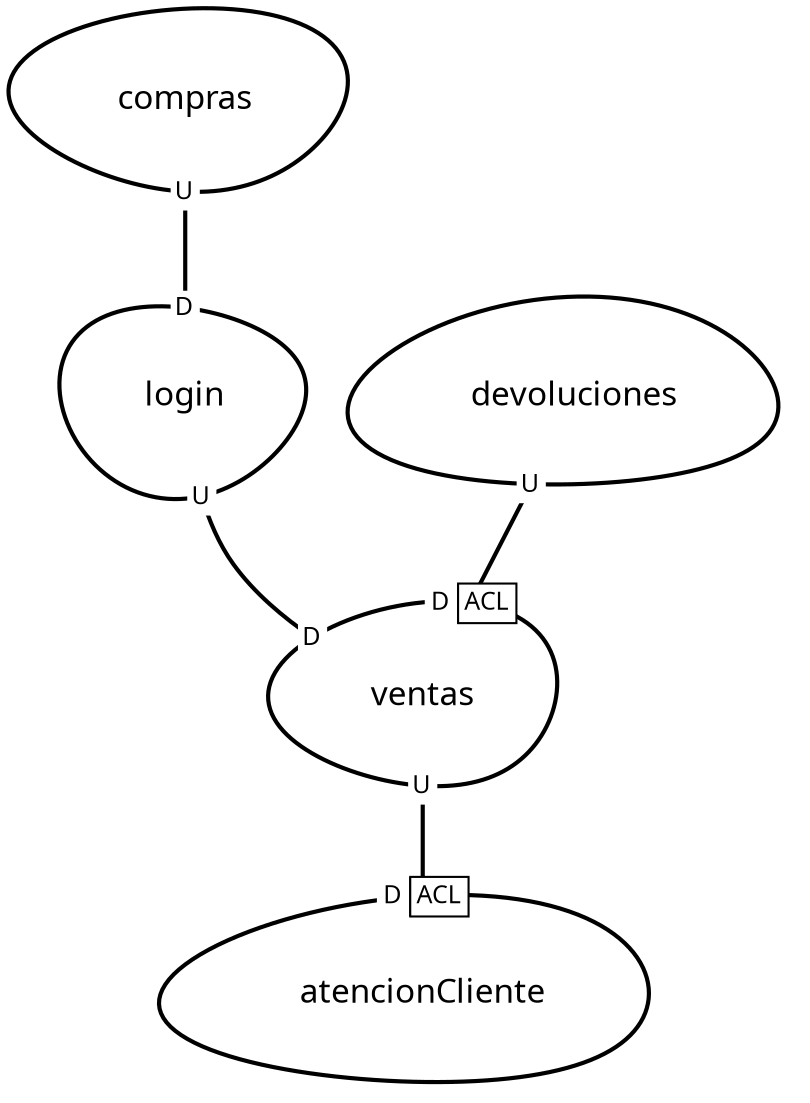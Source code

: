 digraph "ContextMapGraph" {
graph ["imagepath"="/tmp/GraphvizJava"]
"atencionCliente" ["margin"="0.3","orientation"="221","shape"="egg","fontsize"="16","style"="bold","label"="atencionCliente\n","fontname"="sans-serif"]
"compras" ["margin"="0.3","orientation"="194","shape"="egg","fontsize"="16","style"="bold","label"="compras\n","fontname"="sans-serif"]
"login" ["margin"="0.3","orientation"="288","shape"="egg","fontsize"="16","style"="bold","label"="login\n","fontname"="sans-serif"]
"ventas" ["margin"="0.3","orientation"="207","shape"="egg","fontsize"="16","style"="bold","label"="ventas\n","fontname"="sans-serif"]
"devoluciones" ["margin"="0.3","orientation"="236","shape"="egg","fontsize"="16","style"="bold","label"="devoluciones\n","fontname"="sans-serif"]
"compras" -> "login" ["headlabel"=<<table cellspacing="0" cellborder="0" border="0">
<tr><td bgcolor="white">D</td></tr>
</table>>,"labeldistance"="0","fontsize"="12","taillabel"=<<table cellspacing="0" cellborder="0" border="0">
<tr><td bgcolor="white">U</td></tr>
</table>>,"style"="bold","label"="                                        ","dir"="none","fontname"="sans-serif"]
"login" -> "ventas" ["headlabel"=<<table cellspacing="0" cellborder="0" border="0">
<tr><td bgcolor="white">D</td></tr>
</table>>,"labeldistance"="0","fontsize"="12","taillabel"=<<table cellspacing="0" cellborder="0" border="0">
<tr><td bgcolor="white">U</td></tr>
</table>>,"style"="bold","label"="                                        ","dir"="none","fontname"="sans-serif"]
"ventas" -> "atencionCliente" ["headlabel"=<<table cellspacing="0" cellborder="1" border="0">
<tr><td bgcolor="white" sides="r">D</td><td sides="trbl" bgcolor="white"><font>ACL</font></td></tr>
</table>>,"labeldistance"="0","fontsize"="12","taillabel"=<<table cellspacing="0" cellborder="0" border="0">
<tr><td bgcolor="white">U</td></tr>
</table>>,"style"="bold","label"="                                        ","dir"="none","fontname"="sans-serif"]
"devoluciones" -> "ventas" ["headlabel"=<<table cellspacing="0" cellborder="1" border="0">
<tr><td bgcolor="white" sides="r">D</td><td sides="trbl" bgcolor="white"><font>ACL</font></td></tr>
</table>>,"labeldistance"="0","fontsize"="12","taillabel"=<<table cellspacing="0" cellborder="0" border="0">
<tr><td bgcolor="white">U</td></tr>
</table>>,"style"="bold","label"="                                        ","dir"="none","fontname"="sans-serif"]
}